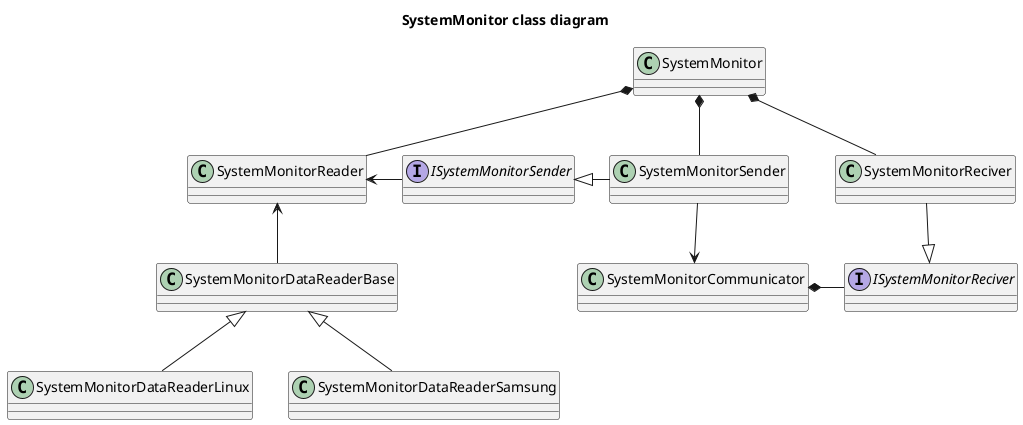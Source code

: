 
@startuml

title SystemMonitor class diagram

class SystemMonitor

interface ISystemMonitorSender
interface ISystemMonitorReciver

class SystemMonitorReader
class SystemMonitorDataReaderBase
class SystemMonitorDataReaderLinux
class SystemMonitorDataReaderSamsung
class SystemMonitorCommunicator
class SystemMonitorReciver

SystemMonitorReciver -down-|> ISystemMonitorReciver

SystemMonitorReader -up-* SystemMonitor
SystemMonitorSender -up-* SystemMonitor
SystemMonitorReciver -up-* SystemMonitor

SystemMonitorDataReaderBase -up-> SystemMonitorReader
SystemMonitorDataReaderLinux -up-|> SystemMonitorDataReaderBase
SystemMonitorDataReaderSamsung -up-|> SystemMonitorDataReaderBase

ISystemMonitorSender -left-> SystemMonitorReader
SystemMonitorSender -left-|> ISystemMonitorSender
SystemMonitorSender -down-> SystemMonitorCommunicator

SystemMonitorCommunicator *-right- ISystemMonitorReciver

@enduml
